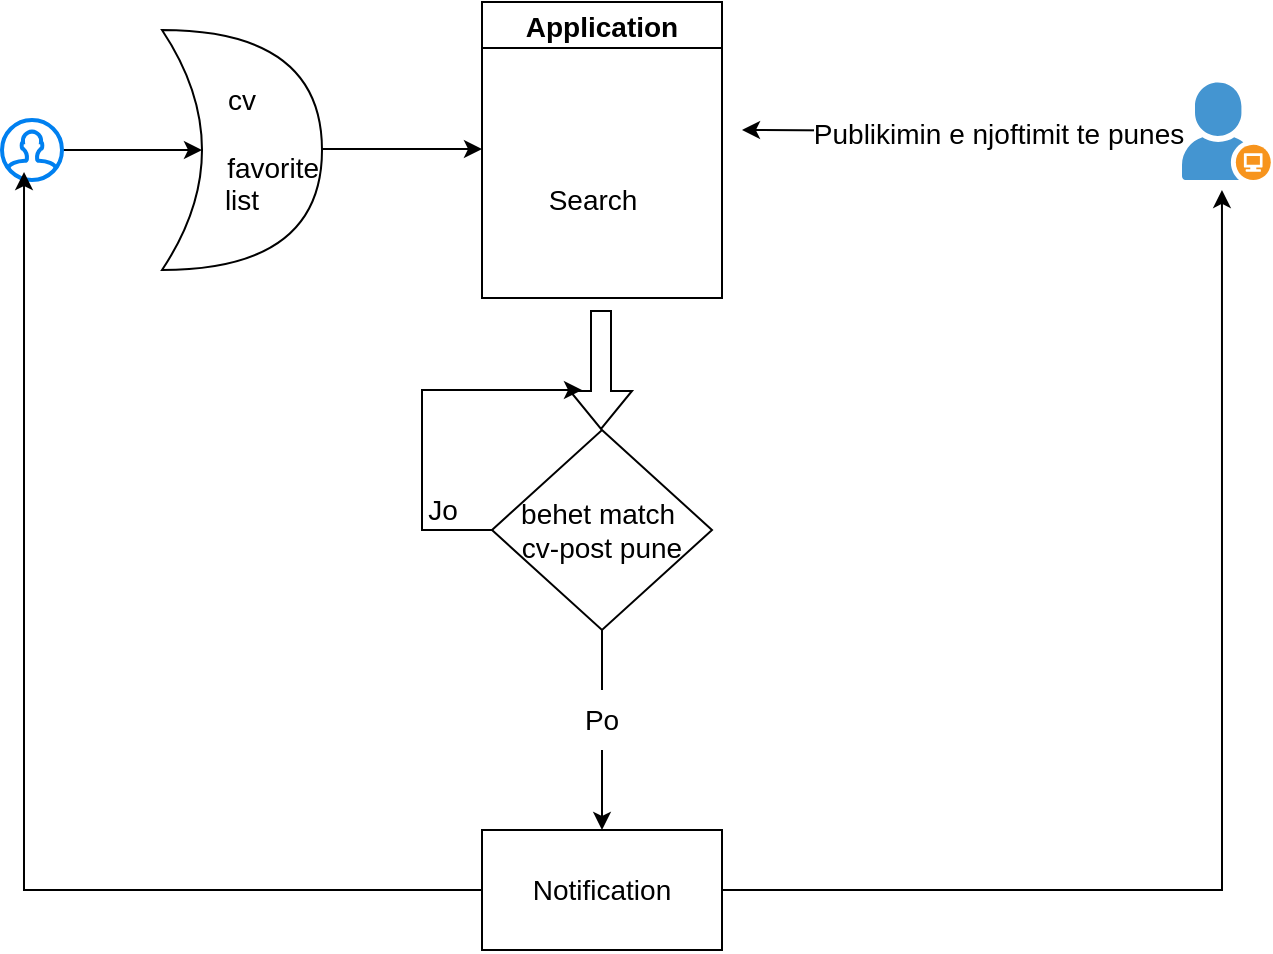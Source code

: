 <mxfile version="20.3.1" type="github"><diagram id="uwCWFx_7MbNy9j1xN9jo" name="Page-1"><mxGraphModel dx="1422" dy="786" grid="1" gridSize="10" guides="1" tooltips="1" connect="1" arrows="1" fold="1" page="1" pageScale="1" pageWidth="850" pageHeight="1100" math="0" shadow="0"><root><mxCell id="0"/><mxCell id="1" parent="0"/><mxCell id="o_mUzG0PObkfV-WpQYTX-16" style="edgeStyle=orthogonalEdgeStyle;rounded=0;orthogonalLoop=1;jettySize=auto;html=1;exitX=1;exitY=0.5;exitDx=0;exitDy=0;exitPerimeter=0;fontSize=14;" edge="1" parent="1"><mxGeometry relative="1" as="geometry"><mxPoint x="350" y="349.5" as="targetPoint"/><mxPoint x="270" y="349.5" as="sourcePoint"/></mxGeometry></mxCell><mxCell id="o_mUzG0PObkfV-WpQYTX-13" value="Application" style="swimlane;fontSize=14;" vertex="1" parent="1"><mxGeometry x="350" y="275.95" width="120" height="148.1" as="geometry"/></mxCell><mxCell id="o_mUzG0PObkfV-WpQYTX-47" value="Search" style="text;html=1;align=center;verticalAlign=middle;resizable=0;points=[];autosize=1;strokeColor=none;fillColor=none;fontSize=14;" vertex="1" parent="o_mUzG0PObkfV-WpQYTX-13"><mxGeometry x="20" y="84.05" width="70" height="30" as="geometry"/></mxCell><mxCell id="o_mUzG0PObkfV-WpQYTX-27" style="edgeStyle=orthogonalEdgeStyle;rounded=0;orthogonalLoop=1;jettySize=auto;html=1;fontSize=14;" edge="1" parent="1" source="o_mUzG0PObkfV-WpQYTX-21"><mxGeometry relative="1" as="geometry"><mxPoint x="480" y="340" as="targetPoint"/></mxGeometry></mxCell><mxCell id="o_mUzG0PObkfV-WpQYTX-28" value="Publikimin e njoftimit te punes" style="edgeLabel;html=1;align=center;verticalAlign=middle;resizable=0;points=[];fontSize=14;" vertex="1" connectable="0" parent="o_mUzG0PObkfV-WpQYTX-27"><mxGeometry x="-0.164" y="1" relative="1" as="geometry"><mxPoint as="offset"/></mxGeometry></mxCell><mxCell id="o_mUzG0PObkfV-WpQYTX-21" value="" style="shadow=0;dashed=0;html=1;strokeColor=none;fillColor=#4495D1;labelPosition=center;verticalLabelPosition=bottom;verticalAlign=top;align=center;outlineConnect=0;shape=mxgraph.veeam.company_user;fontSize=14;" vertex="1" parent="1"><mxGeometry x="700" y="316.2" width="44.4" height="48.8" as="geometry"/></mxCell><mxCell id="o_mUzG0PObkfV-WpQYTX-23" style="edgeStyle=orthogonalEdgeStyle;rounded=0;orthogonalLoop=1;jettySize=auto;html=1;entryX=0.25;entryY=0.5;entryDx=0;entryDy=0;entryPerimeter=0;fontSize=14;" edge="1" parent="1" source="o_mUzG0PObkfV-WpQYTX-22" target="o_mUzG0PObkfV-WpQYTX-25"><mxGeometry relative="1" as="geometry"><mxPoint x="160" y="350" as="targetPoint"/></mxGeometry></mxCell><mxCell id="o_mUzG0PObkfV-WpQYTX-22" value="" style="html=1;verticalLabelPosition=bottom;align=center;labelBackgroundColor=#ffffff;verticalAlign=top;strokeWidth=2;strokeColor=#0080F0;shadow=0;dashed=0;shape=mxgraph.ios7.icons.user;fontSize=14;" vertex="1" parent="1"><mxGeometry x="110" y="335" width="30" height="30" as="geometry"/></mxCell><mxCell id="o_mUzG0PObkfV-WpQYTX-25" value="cv&lt;br&gt;&lt;br&gt;&lt;span style=&quot;white-space: pre;&quot;&gt;&#9;&lt;/span&gt;favorite list" style="shape=xor;whiteSpace=wrap;html=1;fontSize=14;" vertex="1" parent="1"><mxGeometry x="190" y="290" width="80" height="120" as="geometry"/></mxCell><mxCell id="o_mUzG0PObkfV-WpQYTX-32" value="" style="shape=flexArrow;endArrow=classic;html=1;rounded=0;fontSize=14;" edge="1" parent="1"><mxGeometry width="50" height="50" relative="1" as="geometry"><mxPoint x="409.5" y="430" as="sourcePoint"/><mxPoint x="409.5" y="490" as="targetPoint"/></mxGeometry></mxCell><mxCell id="o_mUzG0PObkfV-WpQYTX-39" style="edgeStyle=orthogonalEdgeStyle;rounded=0;orthogonalLoop=1;jettySize=auto;html=1;exitX=0.5;exitY=1;exitDx=0;exitDy=0;fontSize=14;startArrow=none;" edge="1" parent="1" source="o_mUzG0PObkfV-WpQYTX-40" target="o_mUzG0PObkfV-WpQYTX-38"><mxGeometry relative="1" as="geometry"/></mxCell><mxCell id="o_mUzG0PObkfV-WpQYTX-45" style="edgeStyle=orthogonalEdgeStyle;rounded=0;orthogonalLoop=1;jettySize=auto;html=1;exitX=0;exitY=0.5;exitDx=0;exitDy=0;fontSize=14;" edge="1" parent="1" source="o_mUzG0PObkfV-WpQYTX-33"><mxGeometry relative="1" as="geometry"><mxPoint x="400" y="470" as="targetPoint"/><Array as="points"><mxPoint x="320" y="540"/><mxPoint x="320" y="470"/></Array></mxGeometry></mxCell><mxCell id="o_mUzG0PObkfV-WpQYTX-46" value="Jo" style="edgeLabel;html=1;align=center;verticalAlign=middle;resizable=0;points=[];fontSize=14;" vertex="1" connectable="0" parent="o_mUzG0PObkfV-WpQYTX-45"><mxGeometry x="0.368" y="1" relative="1" as="geometry"><mxPoint x="-12" y="61" as="offset"/></mxGeometry></mxCell><mxCell id="o_mUzG0PObkfV-WpQYTX-33" value="behet match&amp;nbsp;&lt;br&gt;cv-post pune" style="rhombus;whiteSpace=wrap;html=1;fontSize=14;" vertex="1" parent="1"><mxGeometry x="355" y="490" width="110" height="100" as="geometry"/></mxCell><mxCell id="o_mUzG0PObkfV-WpQYTX-43" style="edgeStyle=orthogonalEdgeStyle;rounded=0;orthogonalLoop=1;jettySize=auto;html=1;exitX=1;exitY=0.5;exitDx=0;exitDy=0;entryX=0.45;entryY=1.102;entryDx=0;entryDy=0;entryPerimeter=0;fontSize=14;" edge="1" parent="1" source="o_mUzG0PObkfV-WpQYTX-38" target="o_mUzG0PObkfV-WpQYTX-21"><mxGeometry relative="1" as="geometry"/></mxCell><mxCell id="o_mUzG0PObkfV-WpQYTX-44" style="edgeStyle=orthogonalEdgeStyle;rounded=0;orthogonalLoop=1;jettySize=auto;html=1;exitX=0;exitY=0.5;exitDx=0;exitDy=0;entryX=0.367;entryY=0.867;entryDx=0;entryDy=0;entryPerimeter=0;fontSize=14;" edge="1" parent="1" source="o_mUzG0PObkfV-WpQYTX-38" target="o_mUzG0PObkfV-WpQYTX-22"><mxGeometry relative="1" as="geometry"/></mxCell><mxCell id="o_mUzG0PObkfV-WpQYTX-38" value="Notification" style="rounded=0;whiteSpace=wrap;html=1;fontSize=14;" vertex="1" parent="1"><mxGeometry x="350" y="690" width="120" height="60" as="geometry"/></mxCell><mxCell id="o_mUzG0PObkfV-WpQYTX-40" value="Po" style="text;html=1;strokeColor=none;fillColor=none;align=center;verticalAlign=middle;whiteSpace=wrap;rounded=0;fontSize=14;" vertex="1" parent="1"><mxGeometry x="380" y="620" width="60" height="30" as="geometry"/></mxCell><mxCell id="o_mUzG0PObkfV-WpQYTX-41" value="" style="edgeStyle=orthogonalEdgeStyle;rounded=0;orthogonalLoop=1;jettySize=auto;html=1;exitX=0.5;exitY=1;exitDx=0;exitDy=0;fontSize=14;endArrow=none;" edge="1" parent="1" source="o_mUzG0PObkfV-WpQYTX-33" target="o_mUzG0PObkfV-WpQYTX-40"><mxGeometry relative="1" as="geometry"><mxPoint x="410" y="590" as="sourcePoint"/><mxPoint x="410" y="670" as="targetPoint"/></mxGeometry></mxCell></root></mxGraphModel></diagram></mxfile>